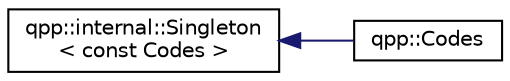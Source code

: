 digraph "Graphical Class Hierarchy"
{
  edge [fontname="Helvetica",fontsize="10",labelfontname="Helvetica",labelfontsize="10"];
  node [fontname="Helvetica",fontsize="10",shape=record];
  rankdir="LR";
  Node1 [label="qpp::internal::Singleton\l\< const Codes \>",height=0.2,width=0.4,color="black", fillcolor="white", style="filled",URL="$classqpp_1_1internal_1_1_singleton.html"];
  Node1 -> Node2 [dir="back",color="midnightblue",fontsize="10",style="solid",fontname="Helvetica"];
  Node2 [label="qpp::Codes",height=0.2,width=0.4,color="black", fillcolor="white", style="filled",URL="$classqpp_1_1_codes.html",tooltip="const Singleton class that defines quantum error correcting codes "];
}
